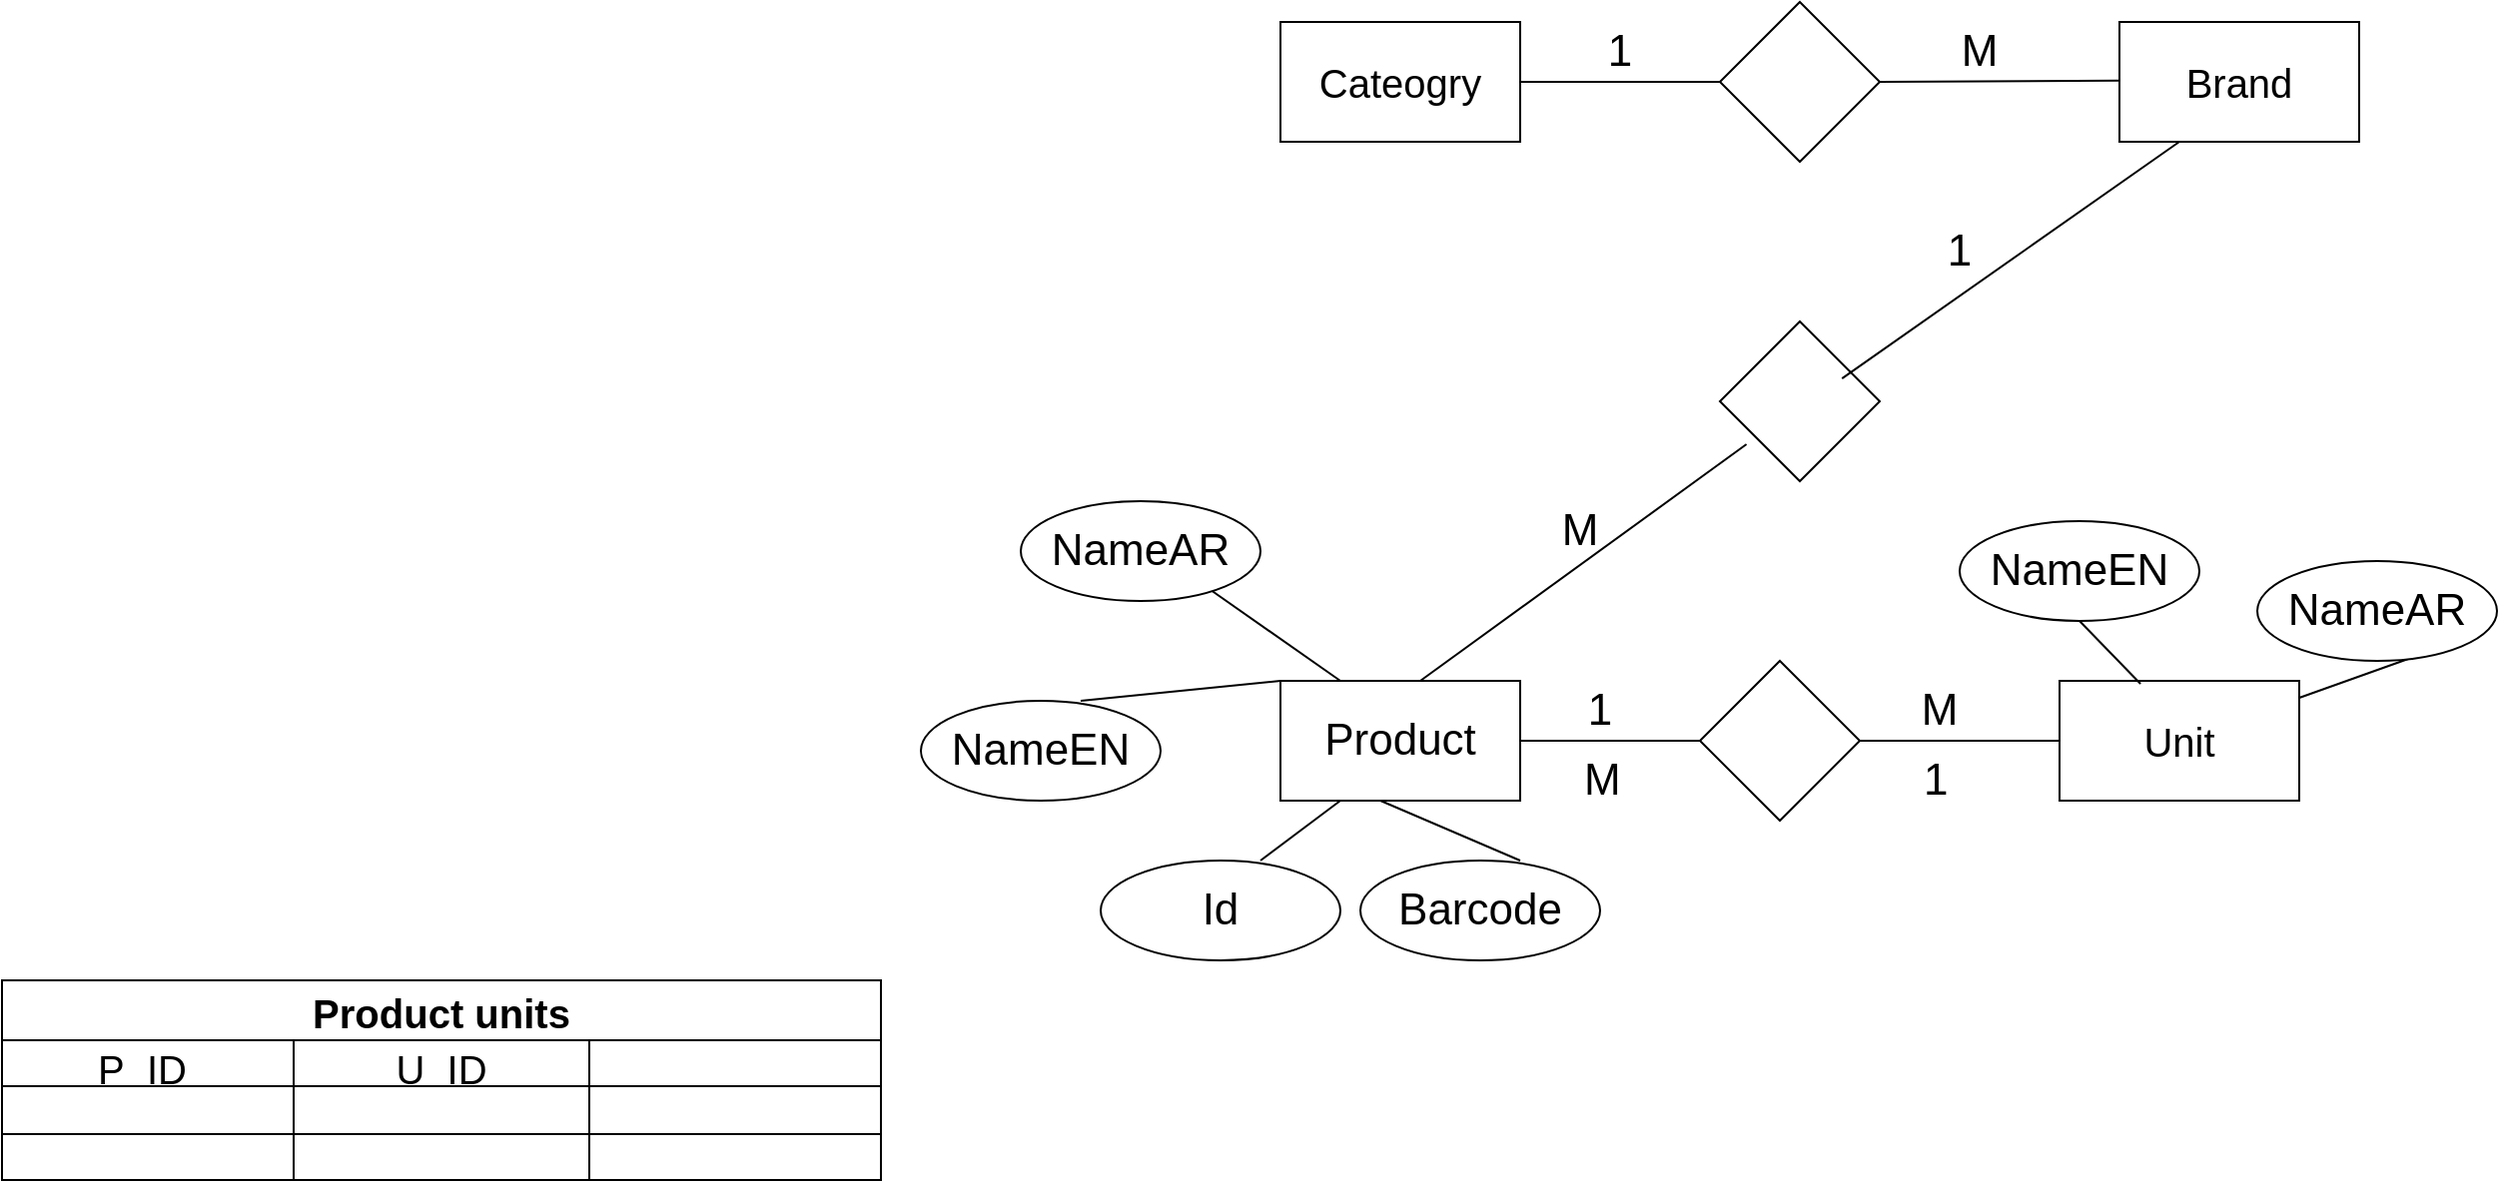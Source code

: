 <mxfile version="20.6.0" type="github">
  <diagram id="0BVxplb2n6BPWO80f_yE" name="Page-1">
    <mxGraphModel dx="2082" dy="904" grid="1" gridSize="10" guides="1" tooltips="1" connect="1" arrows="1" fold="1" page="0" pageScale="1" pageWidth="850" pageHeight="1100" math="0" shadow="0">
      <root>
        <mxCell id="0" />
        <mxCell id="1" parent="0" />
        <mxCell id="38kKls0BLFSM-j-8u95b-1" value="" style="rounded=0;whiteSpace=wrap;html=1;" vertex="1" parent="1">
          <mxGeometry y="100" width="120" height="60" as="geometry" />
        </mxCell>
        <mxCell id="38kKls0BLFSM-j-8u95b-2" value="&lt;font style=&quot;font-size: 20px;&quot;&gt;Unit&lt;/font&gt;" style="rounded=0;whiteSpace=wrap;html=1;" vertex="1" parent="1">
          <mxGeometry x="390" y="100" width="120" height="60" as="geometry" />
        </mxCell>
        <mxCell id="38kKls0BLFSM-j-8u95b-3" value="" style="rhombus;whiteSpace=wrap;html=1;" vertex="1" parent="1">
          <mxGeometry x="210" y="90" width="80" height="80" as="geometry" />
        </mxCell>
        <mxCell id="38kKls0BLFSM-j-8u95b-5" value="" style="endArrow=none;html=1;rounded=0;entryX=0;entryY=0.5;entryDx=0;entryDy=0;exitX=1;exitY=0.5;exitDx=0;exitDy=0;" edge="1" parent="1" source="38kKls0BLFSM-j-8u95b-1" target="38kKls0BLFSM-j-8u95b-3">
          <mxGeometry width="50" height="50" relative="1" as="geometry">
            <mxPoint x="120" y="140" as="sourcePoint" />
            <mxPoint x="170" y="90" as="targetPoint" />
          </mxGeometry>
        </mxCell>
        <mxCell id="38kKls0BLFSM-j-8u95b-6" value="" style="endArrow=none;html=1;rounded=0;entryX=0;entryY=0.5;entryDx=0;entryDy=0;exitX=1;exitY=0.5;exitDx=0;exitDy=0;" edge="1" parent="1" target="38kKls0BLFSM-j-8u95b-2">
          <mxGeometry width="50" height="50" relative="1" as="geometry">
            <mxPoint x="290" y="130" as="sourcePoint" />
            <mxPoint x="380" y="130" as="targetPoint" />
          </mxGeometry>
        </mxCell>
        <mxCell id="38kKls0BLFSM-j-8u95b-7" value="&lt;font style=&quot;font-size: 22px;&quot;&gt;Product&lt;/font&gt;" style="text;html=1;strokeColor=none;fillColor=none;align=center;verticalAlign=middle;whiteSpace=wrap;rounded=0;" vertex="1" parent="1">
          <mxGeometry x="30" y="115" width="60" height="30" as="geometry" />
        </mxCell>
        <mxCell id="38kKls0BLFSM-j-8u95b-10" value="&lt;font style=&quot;font-size: 22px;&quot;&gt;1&lt;/font&gt;" style="text;html=1;strokeColor=none;fillColor=none;align=center;verticalAlign=middle;whiteSpace=wrap;rounded=0;" vertex="1" parent="1">
          <mxGeometry x="130" y="100" width="60" height="30" as="geometry" />
        </mxCell>
        <mxCell id="38kKls0BLFSM-j-8u95b-13" value="&lt;font style=&quot;font-size: 22px;&quot;&gt;M&lt;/font&gt;" style="text;html=1;strokeColor=none;fillColor=none;align=center;verticalAlign=middle;whiteSpace=wrap;rounded=0;" vertex="1" parent="1">
          <mxGeometry x="300" y="100" width="60" height="30" as="geometry" />
        </mxCell>
        <mxCell id="38kKls0BLFSM-j-8u95b-15" value="" style="endArrow=none;html=1;rounded=0;fontSize=22;entryX=0.25;entryY=1;entryDx=0;entryDy=0;" edge="1" parent="1" target="38kKls0BLFSM-j-8u95b-1">
          <mxGeometry width="50" height="50" relative="1" as="geometry">
            <mxPoint x="-10" y="190" as="sourcePoint" />
            <mxPoint x="360" y="200" as="targetPoint" />
          </mxGeometry>
        </mxCell>
        <mxCell id="38kKls0BLFSM-j-8u95b-16" value="Id" style="ellipse;whiteSpace=wrap;html=1;fontSize=22;" vertex="1" parent="1">
          <mxGeometry x="-90" y="190" width="120" height="50" as="geometry" />
        </mxCell>
        <mxCell id="38kKls0BLFSM-j-8u95b-18" value="" style="endArrow=none;html=1;rounded=0;fontSize=22;entryX=0.417;entryY=1;entryDx=0;entryDy=0;entryPerimeter=0;" edge="1" parent="1" target="38kKls0BLFSM-j-8u95b-1">
          <mxGeometry width="50" height="50" relative="1" as="geometry">
            <mxPoint x="120" y="190" as="sourcePoint" />
            <mxPoint x="160" y="160" as="targetPoint" />
          </mxGeometry>
        </mxCell>
        <mxCell id="38kKls0BLFSM-j-8u95b-19" value="Barcode" style="ellipse;whiteSpace=wrap;html=1;fontSize=22;" vertex="1" parent="1">
          <mxGeometry x="40" y="190" width="120" height="50" as="geometry" />
        </mxCell>
        <mxCell id="38kKls0BLFSM-j-8u95b-22" value="" style="endArrow=none;html=1;rounded=0;fontSize=22;entryX=0;entryY=0;entryDx=0;entryDy=0;" edge="1" parent="1" target="38kKls0BLFSM-j-8u95b-1">
          <mxGeometry width="50" height="50" relative="1" as="geometry">
            <mxPoint x="-100" y="110" as="sourcePoint" />
            <mxPoint x="-60" y="80" as="targetPoint" />
          </mxGeometry>
        </mxCell>
        <mxCell id="38kKls0BLFSM-j-8u95b-23" value="NameEN" style="ellipse;whiteSpace=wrap;html=1;fontSize=22;" vertex="1" parent="1">
          <mxGeometry x="-180" y="110" width="120" height="50" as="geometry" />
        </mxCell>
        <mxCell id="38kKls0BLFSM-j-8u95b-24" value="" style="endArrow=none;html=1;rounded=0;fontSize=22;entryX=0.25;entryY=0;entryDx=0;entryDy=0;exitX=0.773;exitY=0.857;exitDx=0;exitDy=0;exitPerimeter=0;" edge="1" parent="1" source="38kKls0BLFSM-j-8u95b-25" target="38kKls0BLFSM-j-8u95b-1">
          <mxGeometry width="50" height="50" relative="1" as="geometry">
            <mxPoint x="-50" y="50" as="sourcePoint" />
            <mxPoint x="50" y="40" as="targetPoint" />
          </mxGeometry>
        </mxCell>
        <mxCell id="38kKls0BLFSM-j-8u95b-25" value="NameAR" style="ellipse;whiteSpace=wrap;html=1;fontSize=22;" vertex="1" parent="1">
          <mxGeometry x="-130" y="10" width="120" height="50" as="geometry" />
        </mxCell>
        <mxCell id="38kKls0BLFSM-j-8u95b-26" value="&lt;span style=&quot;color: rgb(0, 0, 0); font-family: Helvetica; font-size: 22px; font-style: normal; font-variant-ligatures: normal; font-variant-caps: normal; font-weight: 400; letter-spacing: normal; orphans: 2; text-align: center; text-indent: 0px; text-transform: none; widows: 2; word-spacing: 0px; -webkit-text-stroke-width: 0px; background-color: rgb(255, 255, 255); text-decoration-thickness: initial; text-decoration-style: initial; text-decoration-color: initial; float: none; display: inline !important;&quot;&gt;1&lt;/span&gt;" style="text;whiteSpace=wrap;html=1;fontSize=20;" vertex="1" parent="1">
          <mxGeometry x="320" y="130" width="50" height="50" as="geometry" />
        </mxCell>
        <mxCell id="38kKls0BLFSM-j-8u95b-27" value="&lt;span style=&quot;color: rgb(0, 0, 0); font-family: Helvetica; font-size: 22px; font-style: normal; font-variant-ligatures: normal; font-variant-caps: normal; font-weight: 400; letter-spacing: normal; orphans: 2; text-align: center; text-indent: 0px; text-transform: none; widows: 2; word-spacing: 0px; -webkit-text-stroke-width: 0px; background-color: rgb(255, 255, 255); text-decoration-thickness: initial; text-decoration-style: initial; text-decoration-color: initial; float: none; display: inline !important;&quot;&gt;M&lt;/span&gt;" style="text;whiteSpace=wrap;html=1;fontSize=20;" vertex="1" parent="1">
          <mxGeometry x="150" y="130" width="50" height="50" as="geometry" />
        </mxCell>
        <mxCell id="38kKls0BLFSM-j-8u95b-34" value="Product units" style="shape=table;startSize=30;container=1;collapsible=0;childLayout=tableLayout;fontStyle=1;align=center;fontSize=20;" vertex="1" parent="1">
          <mxGeometry x="-640" y="250" width="440" height="100" as="geometry" />
        </mxCell>
        <mxCell id="38kKls0BLFSM-j-8u95b-35" value="" style="shape=tableRow;horizontal=0;startSize=0;swimlaneHead=0;swimlaneBody=0;top=0;left=0;bottom=0;right=0;collapsible=0;dropTarget=0;fillColor=none;points=[[0,0.5],[1,0.5]];portConstraint=eastwest;fontSize=20;" vertex="1" parent="38kKls0BLFSM-j-8u95b-34">
          <mxGeometry y="30" width="440" height="23" as="geometry" />
        </mxCell>
        <mxCell id="38kKls0BLFSM-j-8u95b-36" value="P_ID&lt;span style=&quot;white-space: pre;&quot;&gt;	&lt;/span&gt;" style="shape=partialRectangle;html=1;whiteSpace=wrap;connectable=0;fillColor=none;top=0;left=0;bottom=0;right=0;overflow=hidden;fontSize=20;" vertex="1" parent="38kKls0BLFSM-j-8u95b-35">
          <mxGeometry width="146" height="23" as="geometry">
            <mxRectangle width="146" height="23" as="alternateBounds" />
          </mxGeometry>
        </mxCell>
        <mxCell id="38kKls0BLFSM-j-8u95b-37" value="U_ID" style="shape=partialRectangle;html=1;whiteSpace=wrap;connectable=0;fillColor=none;top=0;left=0;bottom=0;right=0;overflow=hidden;fontSize=20;" vertex="1" parent="38kKls0BLFSM-j-8u95b-35">
          <mxGeometry x="146" width="148" height="23" as="geometry">
            <mxRectangle width="148" height="23" as="alternateBounds" />
          </mxGeometry>
        </mxCell>
        <mxCell id="38kKls0BLFSM-j-8u95b-38" value="" style="shape=partialRectangle;html=1;whiteSpace=wrap;connectable=0;fillColor=none;top=0;left=0;bottom=0;right=0;overflow=hidden;fontSize=20;" vertex="1" parent="38kKls0BLFSM-j-8u95b-35">
          <mxGeometry x="294" width="146" height="23" as="geometry">
            <mxRectangle width="146" height="23" as="alternateBounds" />
          </mxGeometry>
        </mxCell>
        <mxCell id="38kKls0BLFSM-j-8u95b-39" value="" style="shape=tableRow;horizontal=0;startSize=0;swimlaneHead=0;swimlaneBody=0;top=0;left=0;bottom=0;right=0;collapsible=0;dropTarget=0;fillColor=none;points=[[0,0.5],[1,0.5]];portConstraint=eastwest;fontSize=20;" vertex="1" parent="38kKls0BLFSM-j-8u95b-34">
          <mxGeometry y="53" width="440" height="24" as="geometry" />
        </mxCell>
        <mxCell id="38kKls0BLFSM-j-8u95b-40" value="" style="shape=partialRectangle;html=1;whiteSpace=wrap;connectable=0;fillColor=none;top=0;left=0;bottom=0;right=0;overflow=hidden;fontSize=20;" vertex="1" parent="38kKls0BLFSM-j-8u95b-39">
          <mxGeometry width="146" height="24" as="geometry">
            <mxRectangle width="146" height="24" as="alternateBounds" />
          </mxGeometry>
        </mxCell>
        <mxCell id="38kKls0BLFSM-j-8u95b-41" value="" style="shape=partialRectangle;html=1;whiteSpace=wrap;connectable=0;fillColor=none;top=0;left=0;bottom=0;right=0;overflow=hidden;fontSize=20;" vertex="1" parent="38kKls0BLFSM-j-8u95b-39">
          <mxGeometry x="146" width="148" height="24" as="geometry">
            <mxRectangle width="148" height="24" as="alternateBounds" />
          </mxGeometry>
        </mxCell>
        <mxCell id="38kKls0BLFSM-j-8u95b-42" value="" style="shape=partialRectangle;html=1;whiteSpace=wrap;connectable=0;fillColor=none;top=0;left=0;bottom=0;right=0;overflow=hidden;fontSize=20;" vertex="1" parent="38kKls0BLFSM-j-8u95b-39">
          <mxGeometry x="294" width="146" height="24" as="geometry">
            <mxRectangle width="146" height="24" as="alternateBounds" />
          </mxGeometry>
        </mxCell>
        <mxCell id="38kKls0BLFSM-j-8u95b-43" value="" style="shape=tableRow;horizontal=0;startSize=0;swimlaneHead=0;swimlaneBody=0;top=0;left=0;bottom=0;right=0;collapsible=0;dropTarget=0;fillColor=none;points=[[0,0.5],[1,0.5]];portConstraint=eastwest;fontSize=20;" vertex="1" parent="38kKls0BLFSM-j-8u95b-34">
          <mxGeometry y="77" width="440" height="23" as="geometry" />
        </mxCell>
        <mxCell id="38kKls0BLFSM-j-8u95b-44" value="" style="shape=partialRectangle;html=1;whiteSpace=wrap;connectable=0;fillColor=none;top=0;left=0;bottom=0;right=0;overflow=hidden;fontSize=20;" vertex="1" parent="38kKls0BLFSM-j-8u95b-43">
          <mxGeometry width="146" height="23" as="geometry">
            <mxRectangle width="146" height="23" as="alternateBounds" />
          </mxGeometry>
        </mxCell>
        <mxCell id="38kKls0BLFSM-j-8u95b-45" value="" style="shape=partialRectangle;html=1;whiteSpace=wrap;connectable=0;fillColor=none;top=0;left=0;bottom=0;right=0;overflow=hidden;fontSize=20;" vertex="1" parent="38kKls0BLFSM-j-8u95b-43">
          <mxGeometry x="146" width="148" height="23" as="geometry">
            <mxRectangle width="148" height="23" as="alternateBounds" />
          </mxGeometry>
        </mxCell>
        <mxCell id="38kKls0BLFSM-j-8u95b-46" value="" style="shape=partialRectangle;html=1;whiteSpace=wrap;connectable=0;fillColor=none;top=0;left=0;bottom=0;right=0;overflow=hidden;fontSize=20;" vertex="1" parent="38kKls0BLFSM-j-8u95b-43">
          <mxGeometry x="294" width="146" height="23" as="geometry">
            <mxRectangle width="146" height="23" as="alternateBounds" />
          </mxGeometry>
        </mxCell>
        <mxCell id="38kKls0BLFSM-j-8u95b-58" value="" style="endArrow=none;html=1;rounded=0;fontSize=22;entryX=0.338;entryY=0.025;entryDx=0;entryDy=0;exitX=0.5;exitY=1;exitDx=0;exitDy=0;entryPerimeter=0;" edge="1" parent="1" source="38kKls0BLFSM-j-8u95b-59" target="38kKls0BLFSM-j-8u95b-2">
          <mxGeometry width="50" height="50" relative="1" as="geometry">
            <mxPoint x="519" y="140" as="sourcePoint" />
            <mxPoint x="619" y="130" as="targetPoint" />
          </mxGeometry>
        </mxCell>
        <mxCell id="38kKls0BLFSM-j-8u95b-59" value="NameEN" style="ellipse;whiteSpace=wrap;html=1;fontSize=22;" vertex="1" parent="1">
          <mxGeometry x="340" y="20" width="120" height="50" as="geometry" />
        </mxCell>
        <mxCell id="38kKls0BLFSM-j-8u95b-60" value="" style="endArrow=none;html=1;rounded=0;fontSize=22;exitX=0.773;exitY=0.857;exitDx=0;exitDy=0;exitPerimeter=0;" edge="1" parent="1" source="38kKls0BLFSM-j-8u95b-61" target="38kKls0BLFSM-j-8u95b-2">
          <mxGeometry width="50" height="50" relative="1" as="geometry">
            <mxPoint x="569" y="80" as="sourcePoint" />
            <mxPoint x="649" y="130" as="targetPoint" />
          </mxGeometry>
        </mxCell>
        <mxCell id="38kKls0BLFSM-j-8u95b-61" value="NameAR" style="ellipse;whiteSpace=wrap;html=1;fontSize=22;" vertex="1" parent="1">
          <mxGeometry x="489" y="40" width="120" height="50" as="geometry" />
        </mxCell>
        <mxCell id="38kKls0BLFSM-j-8u95b-62" value="Cateogry" style="rounded=0;whiteSpace=wrap;html=1;fontSize=20;" vertex="1" parent="1">
          <mxGeometry y="-230" width="120" height="60" as="geometry" />
        </mxCell>
        <mxCell id="38kKls0BLFSM-j-8u95b-63" value="Brand" style="rounded=0;whiteSpace=wrap;html=1;fontSize=20;" vertex="1" parent="1">
          <mxGeometry x="420" y="-230" width="120" height="60" as="geometry" />
        </mxCell>
        <mxCell id="38kKls0BLFSM-j-8u95b-64" value="" style="endArrow=none;html=1;rounded=0;fontSize=20;" edge="1" parent="1" target="38kKls0BLFSM-j-8u95b-65">
          <mxGeometry width="50" height="50" relative="1" as="geometry">
            <mxPoint x="120" y="-200" as="sourcePoint" />
            <mxPoint x="210" y="-205" as="targetPoint" />
          </mxGeometry>
        </mxCell>
        <mxCell id="38kKls0BLFSM-j-8u95b-65" value="" style="rhombus;whiteSpace=wrap;html=1;fontSize=20;" vertex="1" parent="1">
          <mxGeometry x="220" y="-240" width="80" height="80" as="geometry" />
        </mxCell>
        <mxCell id="38kKls0BLFSM-j-8u95b-66" value="" style="endArrow=none;html=1;rounded=0;fontSize=20;exitX=1;exitY=0.5;exitDx=0;exitDy=0;" edge="1" parent="1" source="38kKls0BLFSM-j-8u95b-65">
          <mxGeometry width="50" height="50" relative="1" as="geometry">
            <mxPoint x="320" y="-200.59" as="sourcePoint" />
            <mxPoint x="420" y="-200.59" as="targetPoint" />
          </mxGeometry>
        </mxCell>
        <mxCell id="38kKls0BLFSM-j-8u95b-67" value="&lt;font style=&quot;font-size: 22px;&quot;&gt;1&lt;/font&gt;" style="text;html=1;strokeColor=none;fillColor=none;align=center;verticalAlign=middle;whiteSpace=wrap;rounded=0;" vertex="1" parent="1">
          <mxGeometry x="140" y="-230" width="60" height="30" as="geometry" />
        </mxCell>
        <mxCell id="38kKls0BLFSM-j-8u95b-68" value="&lt;font style=&quot;font-size: 22px;&quot;&gt;M&lt;/font&gt;" style="text;html=1;strokeColor=none;fillColor=none;align=center;verticalAlign=middle;whiteSpace=wrap;rounded=0;" vertex="1" parent="1">
          <mxGeometry x="320" y="-230" width="60" height="30" as="geometry" />
        </mxCell>
        <mxCell id="38kKls0BLFSM-j-8u95b-69" value="" style="rhombus;whiteSpace=wrap;html=1;fontSize=20;" vertex="1" parent="1">
          <mxGeometry x="220" y="-80" width="80" height="80" as="geometry" />
        </mxCell>
        <mxCell id="38kKls0BLFSM-j-8u95b-70" value="" style="endArrow=none;html=1;rounded=0;fontSize=20;entryX=0.25;entryY=1;entryDx=0;entryDy=0;exitX=0.764;exitY=0.357;exitDx=0;exitDy=0;exitPerimeter=0;" edge="1" parent="1" source="38kKls0BLFSM-j-8u95b-69" target="38kKls0BLFSM-j-8u95b-63">
          <mxGeometry width="50" height="50" relative="1" as="geometry">
            <mxPoint x="360" y="-20" as="sourcePoint" />
            <mxPoint x="410" y="-70" as="targetPoint" />
          </mxGeometry>
        </mxCell>
        <mxCell id="38kKls0BLFSM-j-8u95b-71" value="" style="endArrow=none;html=1;rounded=0;fontSize=20;entryX=0.166;entryY=0.769;entryDx=0;entryDy=0;exitX=1;exitY=0.375;exitDx=0;exitDy=0;exitPerimeter=0;entryPerimeter=0;" edge="1" parent="1" target="38kKls0BLFSM-j-8u95b-69">
          <mxGeometry width="50" height="50" relative="1" as="geometry">
            <mxPoint x="70" y="100" as="sourcePoint" />
            <mxPoint x="220" y="-20" as="targetPoint" />
          </mxGeometry>
        </mxCell>
        <mxCell id="38kKls0BLFSM-j-8u95b-72" value="&lt;font style=&quot;font-size: 22px;&quot;&gt;1&lt;/font&gt;" style="text;html=1;strokeColor=none;fillColor=none;align=center;verticalAlign=middle;whiteSpace=wrap;rounded=0;" vertex="1" parent="1">
          <mxGeometry x="310" y="-130" width="60" height="30" as="geometry" />
        </mxCell>
        <mxCell id="38kKls0BLFSM-j-8u95b-75" value="&lt;font style=&quot;font-size: 22px;&quot;&gt;M&lt;/font&gt;" style="text;html=1;strokeColor=none;fillColor=none;align=center;verticalAlign=middle;whiteSpace=wrap;rounded=0;" vertex="1" parent="1">
          <mxGeometry x="120" y="10" width="60" height="30" as="geometry" />
        </mxCell>
      </root>
    </mxGraphModel>
  </diagram>
</mxfile>
